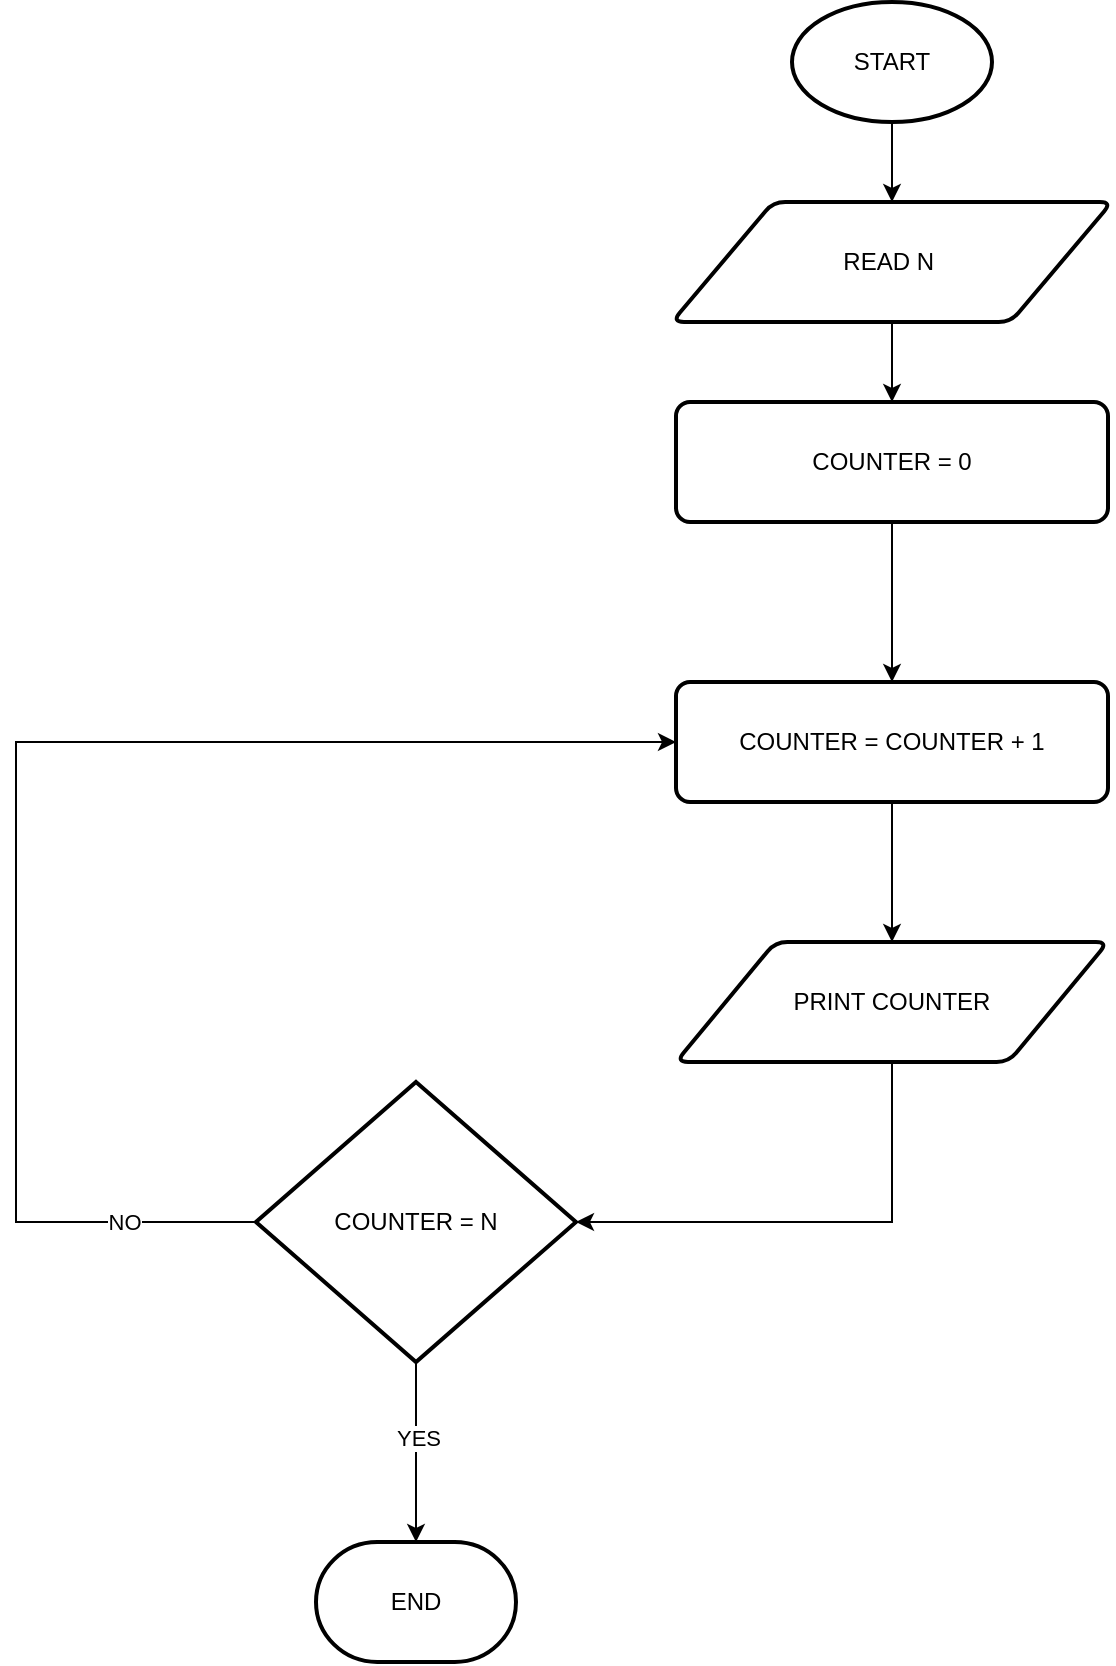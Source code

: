 <mxfile version="25.0.3">
  <diagram id="C5RBs43oDa-KdzZeNtuy" name="Page-1">
    <mxGraphModel dx="2345" dy="964" grid="1" gridSize="10" guides="1" tooltips="1" connect="1" arrows="1" fold="1" page="1" pageScale="1" pageWidth="827" pageHeight="1169" math="0" shadow="0">
      <root>
        <mxCell id="WIyWlLk6GJQsqaUBKTNV-0" />
        <mxCell id="WIyWlLk6GJQsqaUBKTNV-1" parent="WIyWlLk6GJQsqaUBKTNV-0" />
        <mxCell id="Qe_iKj6EmhDJZGUdukqA-15" style="edgeStyle=orthogonalEdgeStyle;rounded=0;orthogonalLoop=1;jettySize=auto;html=1;exitX=0.5;exitY=1;exitDx=0;exitDy=0;exitPerimeter=0;entryX=0.5;entryY=0;entryDx=0;entryDy=0;" edge="1" parent="WIyWlLk6GJQsqaUBKTNV-1" source="Qe_iKj6EmhDJZGUdukqA-0" target="Qe_iKj6EmhDJZGUdukqA-3">
          <mxGeometry relative="1" as="geometry" />
        </mxCell>
        <mxCell id="Qe_iKj6EmhDJZGUdukqA-0" value="START" style="strokeWidth=2;html=1;shape=mxgraph.flowchart.start_1;whiteSpace=wrap;" vertex="1" parent="WIyWlLk6GJQsqaUBKTNV-1">
          <mxGeometry x="538" y="30" width="100" height="60" as="geometry" />
        </mxCell>
        <mxCell id="Qe_iKj6EmhDJZGUdukqA-22" style="edgeStyle=orthogonalEdgeStyle;rounded=0;orthogonalLoop=1;jettySize=auto;html=1;exitX=0.5;exitY=1;exitDx=0;exitDy=0;" edge="1" parent="WIyWlLk6GJQsqaUBKTNV-1" source="Qe_iKj6EmhDJZGUdukqA-3" target="Qe_iKj6EmhDJZGUdukqA-21">
          <mxGeometry relative="1" as="geometry" />
        </mxCell>
        <mxCell id="Qe_iKj6EmhDJZGUdukqA-3" value="READ N&amp;nbsp;" style="shape=parallelogram;html=1;strokeWidth=2;perimeter=parallelogramPerimeter;whiteSpace=wrap;rounded=1;arcSize=12;size=0.23;" vertex="1" parent="WIyWlLk6GJQsqaUBKTNV-1">
          <mxGeometry x="478" y="130" width="220" height="60" as="geometry" />
        </mxCell>
        <mxCell id="Qe_iKj6EmhDJZGUdukqA-26" style="edgeStyle=orthogonalEdgeStyle;rounded=0;orthogonalLoop=1;jettySize=auto;html=1;exitX=0.5;exitY=1;exitDx=0;exitDy=0;entryX=0.5;entryY=0;entryDx=0;entryDy=0;" edge="1" parent="WIyWlLk6GJQsqaUBKTNV-1" source="Qe_iKj6EmhDJZGUdukqA-5" target="Qe_iKj6EmhDJZGUdukqA-24">
          <mxGeometry relative="1" as="geometry" />
        </mxCell>
        <mxCell id="Qe_iKj6EmhDJZGUdukqA-5" value="COUNTER = COUNTER + 1" style="rounded=1;whiteSpace=wrap;html=1;absoluteArcSize=1;arcSize=14;strokeWidth=2;" vertex="1" parent="WIyWlLk6GJQsqaUBKTNV-1">
          <mxGeometry x="480" y="370" width="216" height="60" as="geometry" />
        </mxCell>
        <mxCell id="Qe_iKj6EmhDJZGUdukqA-27" style="edgeStyle=orthogonalEdgeStyle;rounded=0;orthogonalLoop=1;jettySize=auto;html=1;exitX=0.5;exitY=1;exitDx=0;exitDy=0;exitPerimeter=0;" edge="1" parent="WIyWlLk6GJQsqaUBKTNV-1" source="Qe_iKj6EmhDJZGUdukqA-6" target="Qe_iKj6EmhDJZGUdukqA-19">
          <mxGeometry relative="1" as="geometry" />
        </mxCell>
        <mxCell id="Qe_iKj6EmhDJZGUdukqA-30" value="YES" style="edgeLabel;html=1;align=center;verticalAlign=middle;resizable=0;points=[];" vertex="1" connectable="0" parent="Qe_iKj6EmhDJZGUdukqA-27">
          <mxGeometry x="-0.16" y="1" relative="1" as="geometry">
            <mxPoint as="offset" />
          </mxGeometry>
        </mxCell>
        <mxCell id="Qe_iKj6EmhDJZGUdukqA-31" style="edgeStyle=orthogonalEdgeStyle;rounded=0;orthogonalLoop=1;jettySize=auto;html=1;exitX=0;exitY=0.5;exitDx=0;exitDy=0;exitPerimeter=0;entryX=0;entryY=0.5;entryDx=0;entryDy=0;" edge="1" parent="WIyWlLk6GJQsqaUBKTNV-1" source="Qe_iKj6EmhDJZGUdukqA-6" target="Qe_iKj6EmhDJZGUdukqA-5">
          <mxGeometry relative="1" as="geometry">
            <Array as="points">
              <mxPoint x="150" y="640" />
              <mxPoint x="150" y="400" />
            </Array>
          </mxGeometry>
        </mxCell>
        <mxCell id="Qe_iKj6EmhDJZGUdukqA-33" value="NO" style="edgeLabel;html=1;align=center;verticalAlign=middle;resizable=0;points=[];" vertex="1" connectable="0" parent="Qe_iKj6EmhDJZGUdukqA-31">
          <mxGeometry x="-0.808" relative="1" as="geometry">
            <mxPoint as="offset" />
          </mxGeometry>
        </mxCell>
        <mxCell id="Qe_iKj6EmhDJZGUdukqA-6" value="COUNTER = N" style="strokeWidth=2;html=1;shape=mxgraph.flowchart.decision;whiteSpace=wrap;" vertex="1" parent="WIyWlLk6GJQsqaUBKTNV-1">
          <mxGeometry x="270" y="570" width="160" height="140" as="geometry" />
        </mxCell>
        <mxCell id="Qe_iKj6EmhDJZGUdukqA-19" value="END" style="strokeWidth=2;html=1;shape=mxgraph.flowchart.terminator;whiteSpace=wrap;" vertex="1" parent="WIyWlLk6GJQsqaUBKTNV-1">
          <mxGeometry x="300" y="800" width="100" height="60" as="geometry" />
        </mxCell>
        <mxCell id="Qe_iKj6EmhDJZGUdukqA-23" style="edgeStyle=orthogonalEdgeStyle;rounded=0;orthogonalLoop=1;jettySize=auto;html=1;exitX=0.5;exitY=1;exitDx=0;exitDy=0;entryX=0.5;entryY=0;entryDx=0;entryDy=0;" edge="1" parent="WIyWlLk6GJQsqaUBKTNV-1" source="Qe_iKj6EmhDJZGUdukqA-21" target="Qe_iKj6EmhDJZGUdukqA-5">
          <mxGeometry relative="1" as="geometry" />
        </mxCell>
        <mxCell id="Qe_iKj6EmhDJZGUdukqA-21" value="COUNTER = 0" style="rounded=1;whiteSpace=wrap;html=1;absoluteArcSize=1;arcSize=14;strokeWidth=2;" vertex="1" parent="WIyWlLk6GJQsqaUBKTNV-1">
          <mxGeometry x="480" y="230" width="216" height="60" as="geometry" />
        </mxCell>
        <mxCell id="Qe_iKj6EmhDJZGUdukqA-24" value="PRINT COUNTER" style="shape=parallelogram;html=1;strokeWidth=2;perimeter=parallelogramPerimeter;whiteSpace=wrap;rounded=1;arcSize=12;size=0.23;" vertex="1" parent="WIyWlLk6GJQsqaUBKTNV-1">
          <mxGeometry x="480" y="500" width="216" height="60" as="geometry" />
        </mxCell>
        <mxCell id="Qe_iKj6EmhDJZGUdukqA-32" style="edgeStyle=orthogonalEdgeStyle;rounded=0;orthogonalLoop=1;jettySize=auto;html=1;exitX=0.5;exitY=1;exitDx=0;exitDy=0;entryX=1;entryY=0.5;entryDx=0;entryDy=0;entryPerimeter=0;" edge="1" parent="WIyWlLk6GJQsqaUBKTNV-1" source="Qe_iKj6EmhDJZGUdukqA-24" target="Qe_iKj6EmhDJZGUdukqA-6">
          <mxGeometry relative="1" as="geometry" />
        </mxCell>
      </root>
    </mxGraphModel>
  </diagram>
</mxfile>
